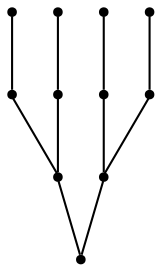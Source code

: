 graph {
  node [shape=point,comment="{\"directed\":false,\"doi\":\"10.1007/978-3-319-73915-1_18\",\"figure\":\"4 (4)\"}"]

  v0 [pos="1179.4440441546026,352.4068467752234"]
  v1 [pos="1179.4440441546026,409.1933739106983"]
  v2 [pos="1179.4440441546026,238.83601807161688"]
  v3 [pos="1349.799481790861,444.3037017617816"]
  v4 [pos="1179.4440441546026,295.6195247942687"]
  v5 [pos="1486.0856123755634,444.30370176178155"]
  v6 [pos="1554.2278510184844,444.30370176178155"]
  v7 [pos="1417.943628086313,444.3037017617816"]
  v8 [pos="1520.1557142823406,488.68939945423756"]
  v9 [pos="1452.015701234039,518.2137201912017"]
  v10 [pos="1383.8714913501692,488.68939945423756"]

  v2 -- v3 [id="-4",pos="1179.4440441546026,238.83601807161688 1258.9463854134628,239.87783793883227 1349.7983371993423,386.47862952246777 1349.799481790861,444.3037017617816"]
  v4 -- v5 [id="-7",pos="1179.4440441546026,295.6195247942687 1258.9463854134628,296.66541427034053 1486.0867569670818,330.732873058175 1486.0856123755634,444.30370176178155"]
  v0 -- v6 [id="-10",pos="1179.4440441546026,352.4068467752234 1258.9463854134628,353.44866664243887 1554.2267064269656,308.02114908276747 1554.2278510184844,444.30370176178155"]
  v1 -- v7 [id="-17",pos="1179.4440441546026,409.1933739106983 1258.9463854134628,410.2321733650907 1417.9426106716298,330.732873058175 1417.943628086313,444.3037017617816"]
  v6 -- v8 [id="-25",pos="1554.2278510184844,444.30370176178155 1520.1557142823406,488.68939945423756 1520.1557142823406,488.68939945423756 1520.1557142823406,488.68939945423756"]
  v8 -- v9 [id="-26",pos="1520.1557142823406,488.68939945423756 1452.015701234039,518.2137201912017 1452.015701234039,518.2137201912017 1452.015701234039,518.2137201912017"]
  v5 -- v8 [id="-31",pos="1486.0856123755634,444.30370176178155 1520.1557142823406,488.68939945423756 1520.1557142823406,488.68939945423756 1520.1557142823406,488.68939945423756"]
  v7 -- v10 [id="-38",pos="1417.943628086313,444.3037017617816 1383.8714913501692,488.68939945423756 1383.8714913501692,488.68939945423756 1383.8714913501692,488.68939945423756"]
  v10 -- v9 [id="-39",pos="1383.8714913501692,488.68939945423756 1452.015701234039,518.2137201912017 1452.015701234039,518.2137201912017 1452.015701234039,518.2137201912017"]
  v3 -- v10 [id="-44",pos="1349.799481790861,444.3037017617816 1383.8714913501692,488.68939945423756 1383.8714913501692,488.68939945423756 1383.8714913501692,488.68939945423756"]
}